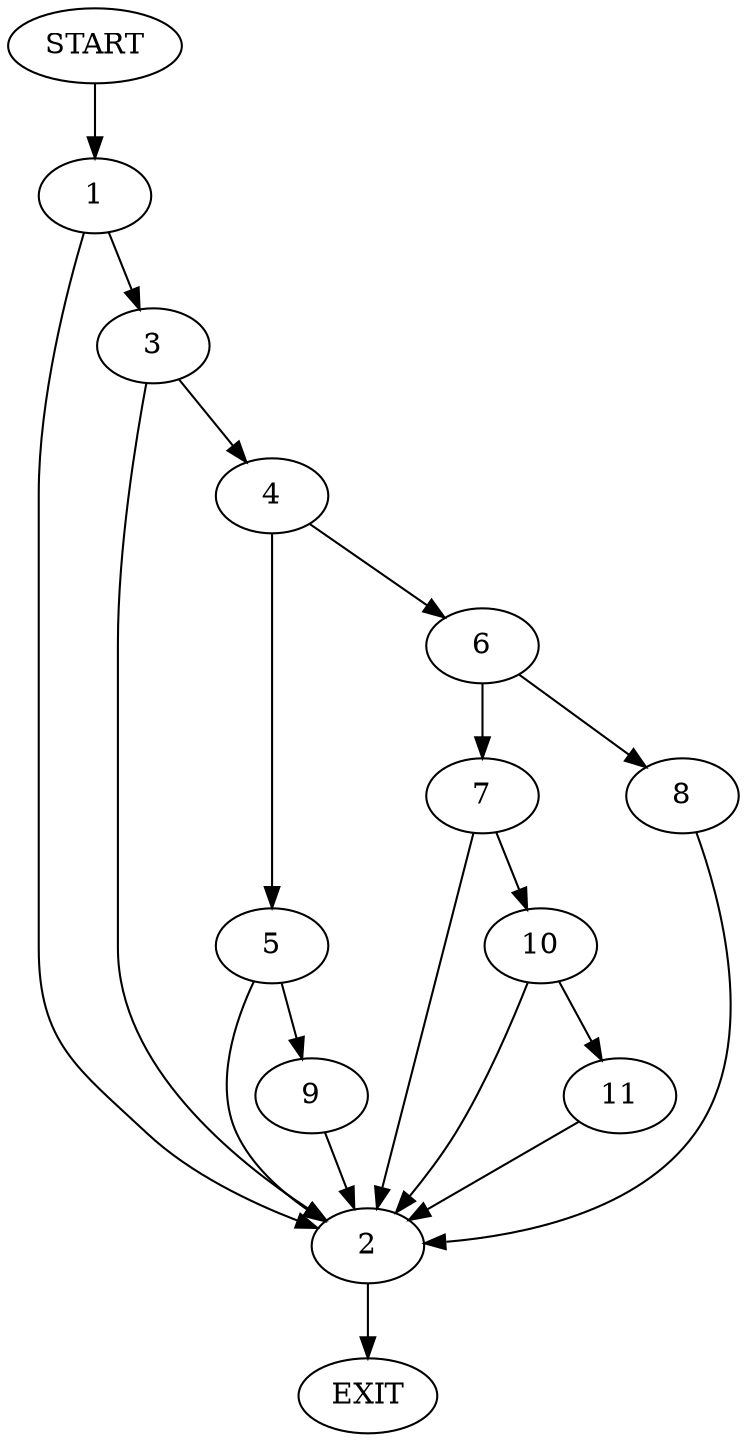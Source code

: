 digraph {
0 [label="START"];
1;
2;
3;
4;
5;
6;
7;
8;
9;
10;
11;
12 [label="EXIT"];
0 -> 1;
1 -> 2;
1 -> 3;
2 -> 12;
3 -> 2;
3 -> 4;
4 -> 5;
4 -> 6;
6 -> 7;
6 -> 8;
5 -> 2;
5 -> 9;
8 -> 2;
7 -> 2;
7 -> 10;
10 -> 2;
10 -> 11;
11 -> 2;
9 -> 2;
}